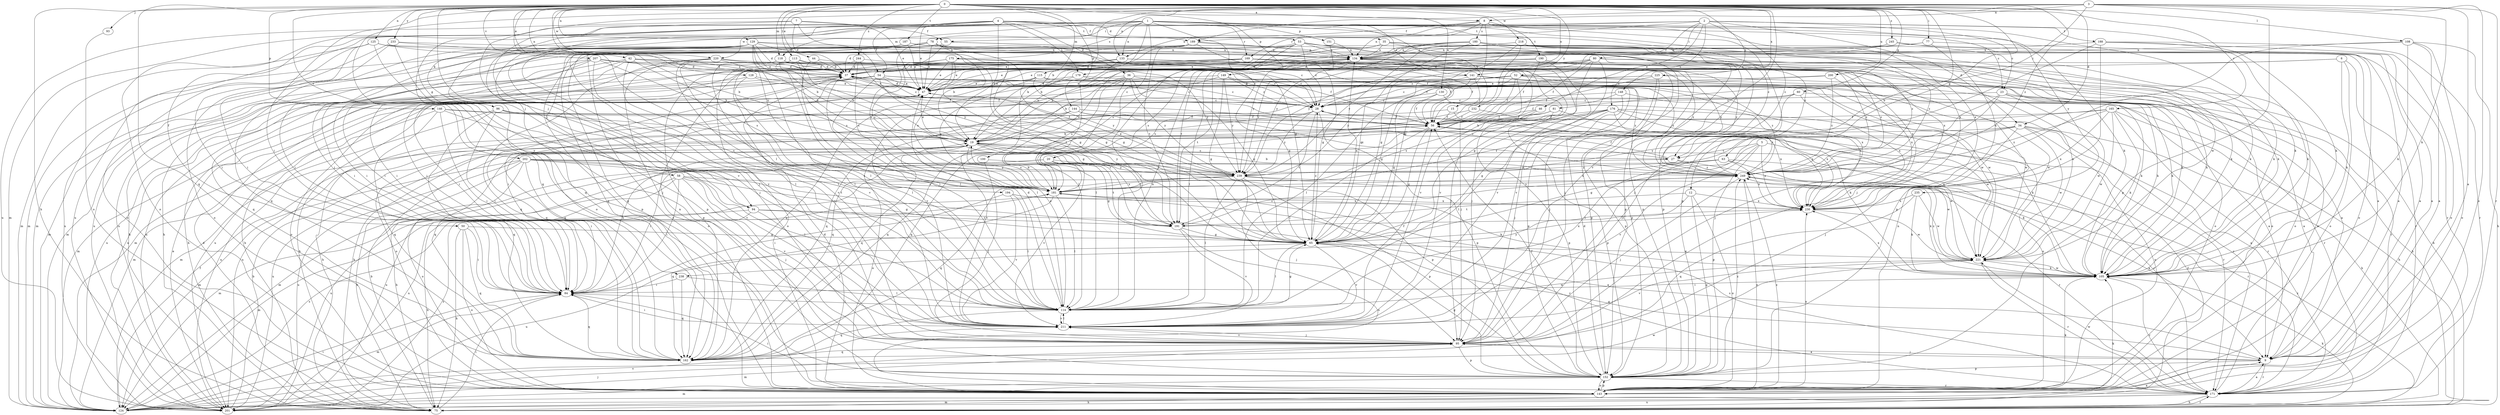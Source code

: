 strict digraph  {
0;
1;
2;
3;
4;
5;
6;
7;
8;
9;
12;
15;
19;
20;
23;
27;
28;
34;
35;
36;
37;
42;
44;
46;
47;
50;
52;
53;
54;
55;
56;
58;
60;
63;
65;
75;
77;
78;
80;
81;
84;
93;
94;
95;
96;
100;
105;
108;
113;
114;
115;
118;
124;
125;
128;
129;
130;
133;
134;
141;
143;
144;
146;
148;
149;
151;
152;
162;
165;
169;
171;
175;
176;
179;
180;
181;
187;
188;
189;
190;
191;
194;
200;
201;
202;
207;
211;
218;
220;
221;
225;
230;
232;
233;
235;
238;
239;
244;
245;
249;
0 -> 8  [label=a];
0 -> 12  [label=b];
0 -> 34  [label=d];
0 -> 42  [label=e];
0 -> 44  [label=e];
0 -> 58  [label=g];
0 -> 60  [label=g];
0 -> 63  [label=g];
0 -> 75  [label=h];
0 -> 77  [label=i];
0 -> 93  [label=j];
0 -> 94  [label=j];
0 -> 108  [label=l];
0 -> 113  [label=l];
0 -> 114  [label=l];
0 -> 115  [label=m];
0 -> 118  [label=m];
0 -> 125  [label=n];
0 -> 128  [label=n];
0 -> 129  [label=n];
0 -> 130  [label=n];
0 -> 141  [label=o];
0 -> 144  [label=p];
0 -> 146  [label=p];
0 -> 148  [label=p];
0 -> 149  [label=p];
0 -> 162  [label=q];
0 -> 165  [label=r];
0 -> 187  [label=t];
0 -> 194  [label=u];
0 -> 200  [label=u];
0 -> 202  [label=v];
0 -> 207  [label=v];
0 -> 211  [label=v];
0 -> 218  [label=w];
0 -> 220  [label=w];
0 -> 225  [label=x];
0 -> 232  [label=y];
0 -> 233  [label=y];
0 -> 244  [label=z];
0 -> 245  [label=z];
0 -> 249  [label=z];
1 -> 15  [label=b];
1 -> 20  [label=c];
1 -> 23  [label=c];
1 -> 50  [label=f];
1 -> 65  [label=g];
1 -> 78  [label=i];
1 -> 96  [label=k];
1 -> 100  [label=k];
1 -> 105  [label=k];
1 -> 118  [label=m];
1 -> 124  [label=m];
1 -> 133  [label=n];
1 -> 141  [label=o];
1 -> 143  [label=o];
1 -> 151  [label=p];
1 -> 169  [label=r];
1 -> 175  [label=s];
1 -> 230  [label=x];
1 -> 235  [label=y];
1 -> 238  [label=y];
1 -> 249  [label=z];
2 -> 23  [label=c];
2 -> 27  [label=c];
2 -> 34  [label=d];
2 -> 46  [label=e];
2 -> 52  [label=f];
2 -> 80  [label=i];
2 -> 105  [label=k];
2 -> 169  [label=r];
2 -> 176  [label=s];
2 -> 188  [label=t];
2 -> 189  [label=t];
2 -> 201  [label=u];
3 -> 8  [label=a];
3 -> 9  [label=a];
3 -> 19  [label=b];
3 -> 81  [label=i];
3 -> 84  [label=i];
3 -> 94  [label=j];
3 -> 105  [label=k];
3 -> 133  [label=n];
3 -> 143  [label=o];
3 -> 152  [label=p];
3 -> 162  [label=q];
3 -> 171  [label=r];
3 -> 189  [label=t];
4 -> 19  [label=b];
4 -> 27  [label=c];
4 -> 35  [label=d];
4 -> 36  [label=d];
4 -> 47  [label=e];
4 -> 53  [label=f];
4 -> 54  [label=f];
4 -> 94  [label=j];
4 -> 95  [label=j];
4 -> 143  [label=o];
4 -> 179  [label=s];
4 -> 189  [label=t];
4 -> 220  [label=w];
5 -> 27  [label=c];
5 -> 65  [label=g];
5 -> 152  [label=p];
5 -> 211  [label=v];
5 -> 221  [label=w];
5 -> 230  [label=x];
6 -> 19  [label=b];
6 -> 105  [label=k];
6 -> 143  [label=o];
6 -> 171  [label=r];
6 -> 179  [label=s];
7 -> 37  [label=d];
7 -> 47  [label=e];
7 -> 54  [label=f];
7 -> 55  [label=f];
7 -> 201  [label=u];
7 -> 211  [label=v];
8 -> 55  [label=f];
8 -> 65  [label=g];
8 -> 105  [label=k];
8 -> 133  [label=n];
8 -> 134  [label=n];
8 -> 152  [label=p];
8 -> 162  [label=q];
8 -> 180  [label=s];
8 -> 190  [label=t];
8 -> 230  [label=x];
9 -> 65  [label=g];
9 -> 95  [label=j];
9 -> 152  [label=p];
9 -> 171  [label=r];
12 -> 143  [label=o];
12 -> 152  [label=p];
12 -> 191  [label=t];
12 -> 230  [label=x];
12 -> 238  [label=y];
15 -> 56  [label=f];
15 -> 105  [label=k];
15 -> 201  [label=u];
19 -> 27  [label=c];
19 -> 47  [label=e];
19 -> 134  [label=n];
19 -> 143  [label=o];
19 -> 152  [label=p];
19 -> 171  [label=r];
19 -> 181  [label=s];
19 -> 191  [label=t];
19 -> 201  [label=u];
19 -> 239  [label=y];
20 -> 65  [label=g];
20 -> 75  [label=h];
20 -> 84  [label=i];
20 -> 191  [label=t];
20 -> 211  [label=v];
20 -> 239  [label=y];
23 -> 9  [label=a];
23 -> 28  [label=c];
23 -> 75  [label=h];
23 -> 95  [label=j];
23 -> 221  [label=w];
23 -> 249  [label=z];
27 -> 28  [label=c];
27 -> 56  [label=f];
27 -> 124  [label=m];
27 -> 221  [label=w];
27 -> 249  [label=z];
28 -> 56  [label=f];
28 -> 75  [label=h];
28 -> 152  [label=p];
28 -> 162  [label=q];
28 -> 191  [label=t];
28 -> 230  [label=x];
28 -> 239  [label=y];
34 -> 9  [label=a];
34 -> 19  [label=b];
34 -> 75  [label=h];
34 -> 95  [label=j];
34 -> 114  [label=l];
34 -> 143  [label=o];
34 -> 221  [label=w];
34 -> 239  [label=y];
35 -> 9  [label=a];
35 -> 134  [label=n];
35 -> 152  [label=p];
35 -> 162  [label=q];
35 -> 181  [label=s];
35 -> 249  [label=z];
36 -> 19  [label=b];
36 -> 28  [label=c];
36 -> 47  [label=e];
36 -> 65  [label=g];
36 -> 114  [label=l];
36 -> 181  [label=s];
36 -> 211  [label=v];
36 -> 221  [label=w];
36 -> 239  [label=y];
37 -> 47  [label=e];
37 -> 56  [label=f];
37 -> 84  [label=i];
37 -> 162  [label=q];
37 -> 201  [label=u];
37 -> 221  [label=w];
37 -> 249  [label=z];
42 -> 19  [label=b];
42 -> 28  [label=c];
42 -> 37  [label=d];
42 -> 75  [label=h];
42 -> 84  [label=i];
42 -> 114  [label=l];
42 -> 162  [label=q];
42 -> 239  [label=y];
44 -> 37  [label=d];
44 -> 56  [label=f];
44 -> 114  [label=l];
46 -> 56  [label=f];
46 -> 152  [label=p];
46 -> 162  [label=q];
47 -> 28  [label=c];
47 -> 37  [label=d];
47 -> 75  [label=h];
47 -> 124  [label=m];
50 -> 65  [label=g];
50 -> 75  [label=h];
50 -> 84  [label=i];
50 -> 143  [label=o];
50 -> 162  [label=q];
52 -> 28  [label=c];
52 -> 47  [label=e];
52 -> 56  [label=f];
52 -> 84  [label=i];
52 -> 95  [label=j];
52 -> 105  [label=k];
52 -> 171  [label=r];
52 -> 181  [label=s];
52 -> 201  [label=u];
52 -> 221  [label=w];
53 -> 9  [label=a];
53 -> 19  [label=b];
53 -> 28  [label=c];
53 -> 37  [label=d];
53 -> 114  [label=l];
53 -> 134  [label=n];
53 -> 143  [label=o];
53 -> 152  [label=p];
53 -> 171  [label=r];
54 -> 28  [label=c];
54 -> 47  [label=e];
54 -> 65  [label=g];
54 -> 114  [label=l];
54 -> 143  [label=o];
54 -> 152  [label=p];
54 -> 162  [label=q];
54 -> 201  [label=u];
54 -> 221  [label=w];
55 -> 134  [label=n];
55 -> 143  [label=o];
55 -> 152  [label=p];
55 -> 181  [label=s];
55 -> 201  [label=u];
56 -> 19  [label=b];
56 -> 65  [label=g];
56 -> 114  [label=l];
56 -> 162  [label=q];
56 -> 171  [label=r];
58 -> 65  [label=g];
58 -> 84  [label=i];
58 -> 95  [label=j];
58 -> 124  [label=m];
58 -> 181  [label=s];
58 -> 201  [label=u];
58 -> 211  [label=v];
60 -> 9  [label=a];
60 -> 28  [label=c];
60 -> 95  [label=j];
60 -> 162  [label=q];
60 -> 230  [label=x];
63 -> 105  [label=k];
63 -> 171  [label=r];
63 -> 181  [label=s];
63 -> 201  [label=u];
63 -> 230  [label=x];
63 -> 239  [label=y];
65 -> 28  [label=c];
65 -> 114  [label=l];
65 -> 134  [label=n];
65 -> 201  [label=u];
65 -> 211  [label=v];
65 -> 221  [label=w];
65 -> 230  [label=x];
75 -> 19  [label=b];
75 -> 37  [label=d];
75 -> 56  [label=f];
75 -> 84  [label=i];
75 -> 105  [label=k];
75 -> 171  [label=r];
75 -> 249  [label=z];
77 -> 9  [label=a];
77 -> 134  [label=n];
77 -> 191  [label=t];
77 -> 230  [label=x];
78 -> 19  [label=b];
78 -> 28  [label=c];
78 -> 47  [label=e];
78 -> 65  [label=g];
78 -> 84  [label=i];
78 -> 124  [label=m];
78 -> 134  [label=n];
78 -> 181  [label=s];
78 -> 211  [label=v];
80 -> 28  [label=c];
80 -> 37  [label=d];
80 -> 47  [label=e];
80 -> 56  [label=f];
80 -> 65  [label=g];
80 -> 105  [label=k];
80 -> 143  [label=o];
80 -> 191  [label=t];
80 -> 211  [label=v];
81 -> 19  [label=b];
81 -> 56  [label=f];
81 -> 124  [label=m];
81 -> 152  [label=p];
81 -> 221  [label=w];
84 -> 19  [label=b];
84 -> 114  [label=l];
84 -> 124  [label=m];
84 -> 162  [label=q];
93 -> 143  [label=o];
94 -> 9  [label=a];
94 -> 75  [label=h];
94 -> 95  [label=j];
94 -> 124  [label=m];
94 -> 191  [label=t];
95 -> 9  [label=a];
95 -> 124  [label=m];
95 -> 152  [label=p];
95 -> 162  [label=q];
95 -> 211  [label=v];
96 -> 56  [label=f];
96 -> 84  [label=i];
96 -> 162  [label=q];
96 -> 171  [label=r];
96 -> 181  [label=s];
96 -> 201  [label=u];
100 -> 95  [label=j];
100 -> 239  [label=y];
105 -> 84  [label=i];
105 -> 171  [label=r];
105 -> 221  [label=w];
105 -> 230  [label=x];
105 -> 249  [label=z];
108 -> 9  [label=a];
108 -> 75  [label=h];
108 -> 95  [label=j];
108 -> 105  [label=k];
108 -> 134  [label=n];
108 -> 143  [label=o];
113 -> 37  [label=d];
113 -> 114  [label=l];
113 -> 152  [label=p];
113 -> 181  [label=s];
113 -> 191  [label=t];
113 -> 230  [label=x];
114 -> 37  [label=d];
114 -> 47  [label=e];
114 -> 65  [label=g];
114 -> 134  [label=n];
114 -> 162  [label=q];
114 -> 211  [label=v];
114 -> 221  [label=w];
115 -> 9  [label=a];
115 -> 47  [label=e];
115 -> 75  [label=h];
115 -> 181  [label=s];
115 -> 230  [label=x];
115 -> 239  [label=y];
118 -> 19  [label=b];
118 -> 28  [label=c];
118 -> 37  [label=d];
118 -> 84  [label=i];
118 -> 211  [label=v];
124 -> 9  [label=a];
124 -> 56  [label=f];
124 -> 84  [label=i];
124 -> 95  [label=j];
124 -> 181  [label=s];
124 -> 211  [label=v];
124 -> 221  [label=w];
125 -> 47  [label=e];
125 -> 65  [label=g];
125 -> 84  [label=i];
125 -> 95  [label=j];
125 -> 124  [label=m];
125 -> 134  [label=n];
125 -> 143  [label=o];
128 -> 47  [label=e];
128 -> 56  [label=f];
128 -> 75  [label=h];
128 -> 114  [label=l];
129 -> 19  [label=b];
129 -> 37  [label=d];
129 -> 47  [label=e];
129 -> 65  [label=g];
129 -> 84  [label=i];
129 -> 95  [label=j];
129 -> 114  [label=l];
129 -> 134  [label=n];
129 -> 143  [label=o];
129 -> 162  [label=q];
129 -> 230  [label=x];
130 -> 28  [label=c];
130 -> 56  [label=f];
130 -> 65  [label=g];
130 -> 230  [label=x];
133 -> 37  [label=d];
133 -> 47  [label=e];
133 -> 84  [label=i];
133 -> 114  [label=l];
133 -> 143  [label=o];
133 -> 249  [label=z];
134 -> 37  [label=d];
134 -> 95  [label=j];
134 -> 152  [label=p];
134 -> 181  [label=s];
134 -> 211  [label=v];
134 -> 239  [label=y];
141 -> 47  [label=e];
141 -> 56  [label=f];
141 -> 65  [label=g];
141 -> 105  [label=k];
141 -> 239  [label=y];
141 -> 249  [label=z];
143 -> 37  [label=d];
143 -> 75  [label=h];
143 -> 105  [label=k];
143 -> 134  [label=n];
143 -> 152  [label=p];
143 -> 230  [label=x];
143 -> 249  [label=z];
144 -> 56  [label=f];
144 -> 75  [label=h];
144 -> 143  [label=o];
144 -> 211  [label=v];
144 -> 230  [label=x];
144 -> 249  [label=z];
146 -> 56  [label=f];
146 -> 84  [label=i];
146 -> 124  [label=m];
146 -> 162  [label=q];
146 -> 191  [label=t];
146 -> 211  [label=v];
148 -> 28  [label=c];
148 -> 56  [label=f];
148 -> 95  [label=j];
148 -> 171  [label=r];
149 -> 28  [label=c];
149 -> 47  [label=e];
149 -> 65  [label=g];
149 -> 124  [label=m];
149 -> 239  [label=y];
149 -> 249  [label=z];
151 -> 134  [label=n];
151 -> 239  [label=y];
152 -> 37  [label=d];
152 -> 56  [label=f];
152 -> 65  [label=g];
152 -> 124  [label=m];
152 -> 143  [label=o];
152 -> 171  [label=r];
152 -> 249  [label=z];
162 -> 134  [label=n];
165 -> 56  [label=f];
165 -> 75  [label=h];
165 -> 105  [label=k];
165 -> 171  [label=r];
165 -> 181  [label=s];
165 -> 221  [label=w];
165 -> 230  [label=x];
165 -> 249  [label=z];
169 -> 37  [label=d];
169 -> 47  [label=e];
169 -> 56  [label=f];
169 -> 95  [label=j];
169 -> 105  [label=k];
169 -> 124  [label=m];
169 -> 201  [label=u];
169 -> 211  [label=v];
171 -> 9  [label=a];
171 -> 75  [label=h];
171 -> 84  [label=i];
171 -> 124  [label=m];
171 -> 134  [label=n];
171 -> 181  [label=s];
171 -> 201  [label=u];
171 -> 221  [label=w];
175 -> 37  [label=d];
175 -> 47  [label=e];
175 -> 65  [label=g];
175 -> 143  [label=o];
175 -> 181  [label=s];
175 -> 191  [label=t];
175 -> 249  [label=z];
176 -> 56  [label=f];
176 -> 65  [label=g];
176 -> 105  [label=k];
176 -> 114  [label=l];
176 -> 143  [label=o];
176 -> 162  [label=q];
176 -> 181  [label=s];
176 -> 230  [label=x];
176 -> 249  [label=z];
179 -> 28  [label=c];
179 -> 47  [label=e];
179 -> 105  [label=k];
179 -> 162  [label=q];
180 -> 47  [label=e];
180 -> 65  [label=g];
180 -> 95  [label=j];
180 -> 105  [label=k];
180 -> 134  [label=n];
180 -> 143  [label=o];
180 -> 181  [label=s];
180 -> 239  [label=y];
180 -> 249  [label=z];
181 -> 19  [label=b];
181 -> 114  [label=l];
181 -> 162  [label=q];
181 -> 171  [label=r];
181 -> 230  [label=x];
187 -> 47  [label=e];
187 -> 56  [label=f];
187 -> 124  [label=m];
187 -> 134  [label=n];
187 -> 152  [label=p];
188 -> 95  [label=j];
188 -> 105  [label=k];
188 -> 134  [label=n];
188 -> 143  [label=o];
188 -> 152  [label=p];
188 -> 171  [label=r];
189 -> 47  [label=e];
189 -> 65  [label=g];
189 -> 105  [label=k];
189 -> 134  [label=n];
189 -> 162  [label=q];
189 -> 191  [label=t];
189 -> 201  [label=u];
190 -> 37  [label=d];
190 -> 56  [label=f];
190 -> 84  [label=i];
190 -> 114  [label=l];
190 -> 143  [label=o];
190 -> 211  [label=v];
190 -> 249  [label=z];
191 -> 65  [label=g];
191 -> 143  [label=o];
191 -> 211  [label=v];
191 -> 249  [label=z];
194 -> 84  [label=i];
194 -> 105  [label=k];
194 -> 114  [label=l];
194 -> 211  [label=v];
194 -> 230  [label=x];
200 -> 47  [label=e];
200 -> 114  [label=l];
200 -> 230  [label=x];
200 -> 249  [label=z];
201 -> 19  [label=b];
201 -> 47  [label=e];
201 -> 105  [label=k];
201 -> 181  [label=s];
202 -> 75  [label=h];
202 -> 84  [label=i];
202 -> 114  [label=l];
202 -> 124  [label=m];
202 -> 143  [label=o];
202 -> 181  [label=s];
202 -> 191  [label=t];
202 -> 201  [label=u];
202 -> 239  [label=y];
202 -> 249  [label=z];
207 -> 37  [label=d];
207 -> 56  [label=f];
207 -> 75  [label=h];
207 -> 84  [label=i];
207 -> 114  [label=l];
207 -> 124  [label=m];
207 -> 181  [label=s];
207 -> 249  [label=z];
211 -> 56  [label=f];
211 -> 84  [label=i];
211 -> 95  [label=j];
211 -> 114  [label=l];
218 -> 56  [label=f];
218 -> 65  [label=g];
218 -> 105  [label=k];
218 -> 134  [label=n];
218 -> 221  [label=w];
218 -> 239  [label=y];
220 -> 19  [label=b];
220 -> 28  [label=c];
220 -> 37  [label=d];
220 -> 95  [label=j];
220 -> 143  [label=o];
220 -> 152  [label=p];
220 -> 162  [label=q];
220 -> 211  [label=v];
221 -> 105  [label=k];
221 -> 134  [label=n];
221 -> 171  [label=r];
221 -> 211  [label=v];
225 -> 28  [label=c];
225 -> 47  [label=e];
225 -> 56  [label=f];
225 -> 75  [label=h];
225 -> 95  [label=j];
225 -> 152  [label=p];
230 -> 191  [label=t];
230 -> 221  [label=w];
232 -> 56  [label=f];
232 -> 162  [label=q];
232 -> 221  [label=w];
233 -> 19  [label=b];
233 -> 84  [label=i];
233 -> 134  [label=n];
233 -> 152  [label=p];
233 -> 201  [label=u];
235 -> 105  [label=k];
235 -> 162  [label=q];
235 -> 221  [label=w];
235 -> 230  [label=x];
238 -> 84  [label=i];
238 -> 114  [label=l];
238 -> 162  [label=q];
239 -> 9  [label=a];
239 -> 47  [label=e];
239 -> 95  [label=j];
239 -> 105  [label=k];
239 -> 114  [label=l];
239 -> 152  [label=p];
239 -> 162  [label=q];
239 -> 181  [label=s];
239 -> 201  [label=u];
244 -> 37  [label=d];
244 -> 114  [label=l];
244 -> 181  [label=s];
244 -> 239  [label=y];
244 -> 249  [label=z];
245 -> 9  [label=a];
245 -> 105  [label=k];
245 -> 134  [label=n];
245 -> 239  [label=y];
249 -> 19  [label=b];
249 -> 95  [label=j];
249 -> 143  [label=o];
249 -> 171  [label=r];
249 -> 181  [label=s];
}
